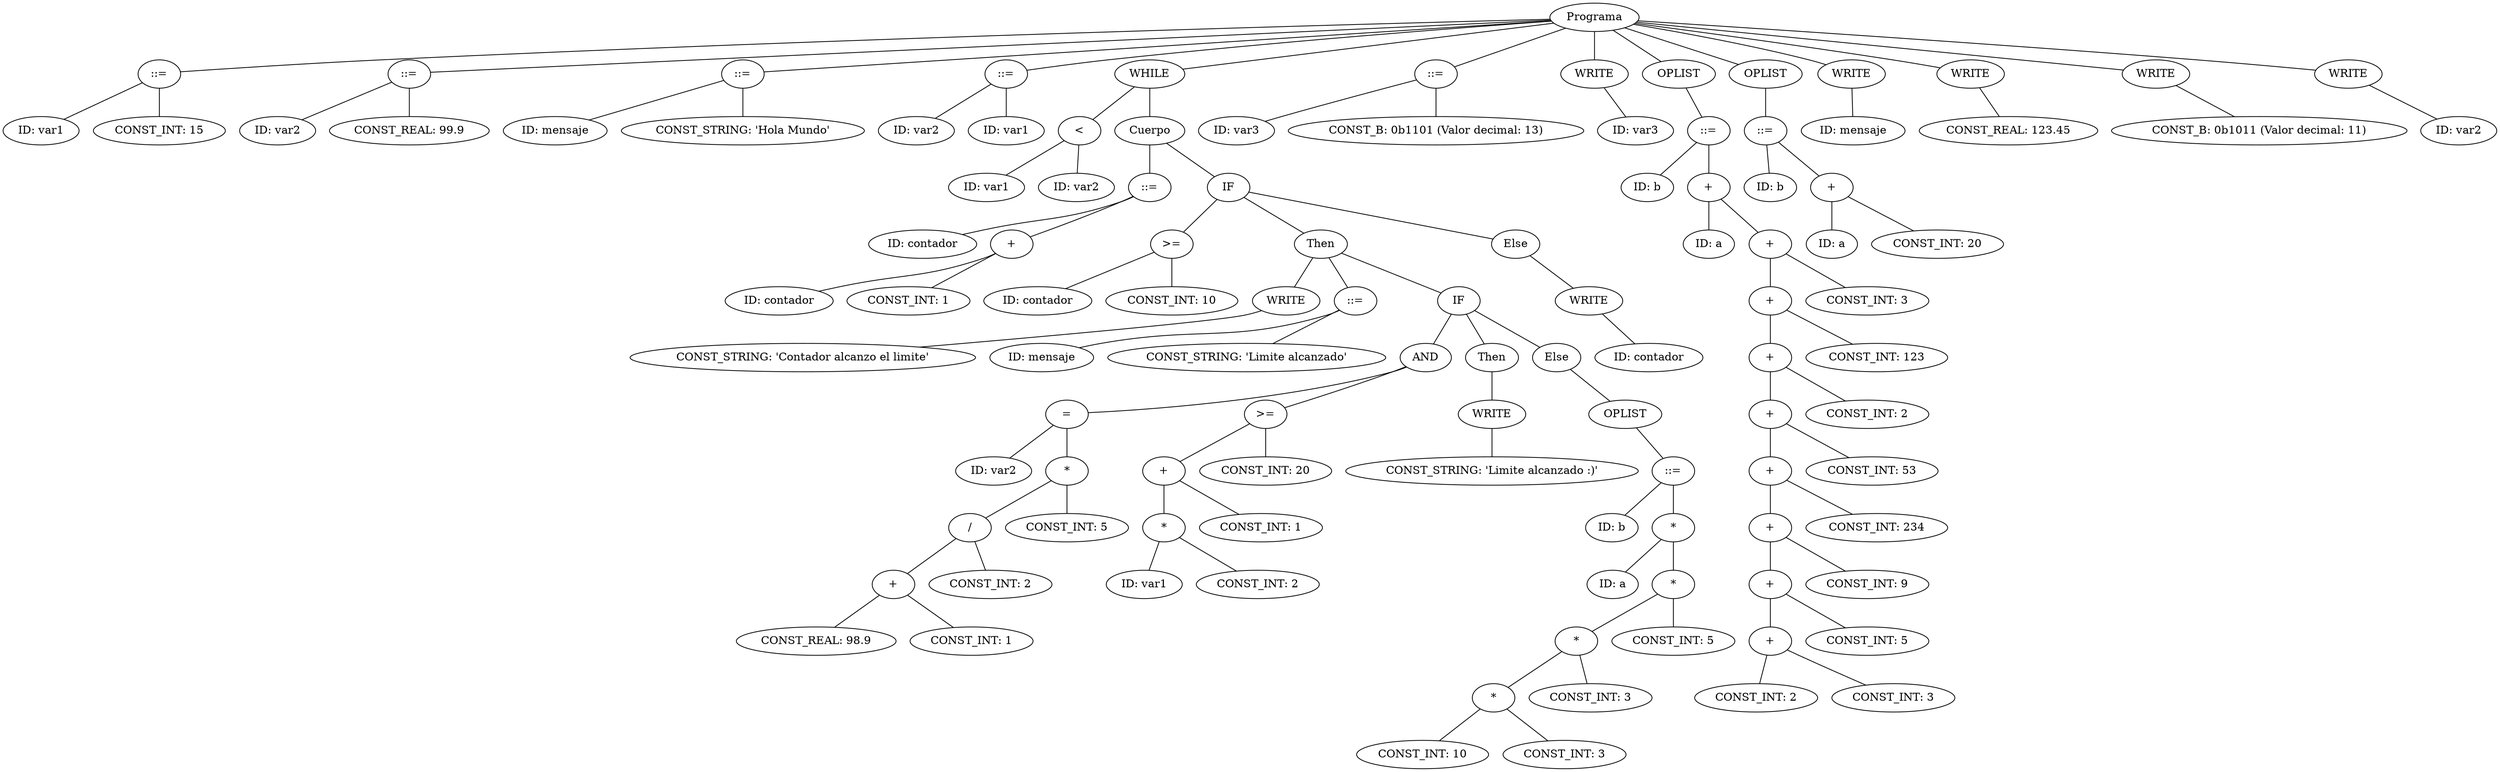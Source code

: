 graph G {nodo_1943560968 [label="Programa"]
nodo_911562091 [label="::="]
nodo_1943560968 -- nodo_911562091
nodo_731535580 [label="ID: var1"]
nodo_911562091 -- nodo_731535580
nodo_1398327146 [label="CONST_INT: 15"]
nodo_911562091 -- nodo_1398327146
nodo_1439347326 [label="::="]
nodo_1943560968 -- nodo_1439347326
nodo_889090067 [label="ID: var2"]
nodo_1439347326 -- nodo_889090067
nodo_266369838 [label="CONST_REAL: 99.9"]
nodo_1439347326 -- nodo_266369838
nodo_1104262863 [label="::="]
nodo_1943560968 -- nodo_1104262863
nodo_947149457 [label="ID: mensaje"]
nodo_1104262863 -- nodo_947149457
nodo_2120314729 [label="CONST_STRING: 'Hola Mundo'"]
nodo_1104262863 -- nodo_2120314729
nodo_942495395 [label="::="]
nodo_1943560968 -- nodo_942495395
nodo_2140460893 [label="ID: var2"]
nodo_942495395 -- nodo_2140460893
nodo_408752969 [label="ID: var1"]
nodo_942495395 -- nodo_408752969
nodo_229373119 [label="WHILE"]
nodo_1943560968 -- nodo_229373119
nodo_18794287 [label="<"]
nodo_229373119 -- nodo_18794287
nodo_859795886 [label="ID: var1"]
nodo_18794287 -- nodo_859795886
nodo_696587658 [label="ID: var2"]
nodo_18794287 -- nodo_696587658
nodo_2077218391 [label="Cuerpo"]
nodo_229373119 -- nodo_2077218391
nodo_574146636 [label="::="]
nodo_2077218391 -- nodo_574146636
nodo_1791127460 [label="ID: contador"]
nodo_574146636 -- nodo_1791127460
nodo_1953622594 [label="+"]
nodo_574146636 -- nodo_1953622594
nodo_1802116659 [label="ID: contador"]
nodo_1953622594 -- nodo_1802116659
nodo_1846673511 [label="CONST_INT: 1"]
nodo_1953622594 -- nodo_1846673511
nodo_80111838 [label="IF"]
nodo_2077218391 -- nodo_80111838
nodo_1452964597 [label=">="]
nodo_80111838 -- nodo_1452964597
nodo_168615745 [label="ID: contador"]
nodo_1452964597 -- nodo_168615745
nodo_1934241515 [label="CONST_INT: 10"]
nodo_1452964597 -- nodo_1934241515
nodo_1223306551 [label="Then"]
nodo_80111838 -- nodo_1223306551
nodo_906304885 [label="WRITE"]
nodo_1223306551 -- nodo_906304885
nodo_1520384547 [label="CONST_STRING: 'Contador alcanzo el limite'"]
nodo_906304885 -- nodo_1520384547
nodo_2013297389 [label="::="]
nodo_1223306551 -- nodo_2013297389
nodo_1629123407 [label="ID: mensaje"]
nodo_2013297389 -- nodo_1629123407
nodo_566950070 [label="CONST_STRING: 'Limite alcanzado'"]
nodo_2013297389 -- nodo_566950070
nodo_1519531319 [label="IF"]
nodo_1223306551 -- nodo_1519531319
nodo_1748432114 [label="AND"]
nodo_1519531319 -- nodo_1748432114
nodo_1839543843 [label="="]
nodo_1748432114 -- nodo_1839543843
nodo_2146051244 [label="ID: var2"]
nodo_1839543843 -- nodo_2146051244
nodo_288648074 [label="*"]
nodo_1839543843 -- nodo_288648074
nodo_1432636203 [label="/"]
nodo_288648074 -- nodo_1432636203
nodo_504688211 [label="+"]
nodo_1432636203 -- nodo_504688211
nodo_1760404656 [label="CONST_REAL: 98.9"]
nodo_504688211 -- nodo_1760404656
nodo_1543980880 [label="CONST_INT: 1"]
nodo_504688211 -- nodo_1543980880
nodo_657168687 [label="CONST_INT: 2"]
nodo_1432636203 -- nodo_657168687
nodo_353965710 [label="CONST_INT: 5"]
nodo_288648074 -- nodo_353965710
nodo_351900984 [label=">="]
nodo_1748432114 -- nodo_351900984
nodo_1517071374 [label="+"]
nodo_351900984 -- nodo_1517071374
nodo_765892482 [label="*"]
nodo_1517071374 -- nodo_765892482
nodo_1006145477 [label="ID: var1"]
nodo_765892482 -- nodo_1006145477
nodo_1562599981 [label="CONST_INT: 2"]
nodo_765892482 -- nodo_1562599981
nodo_649751111 [label="CONST_INT: 1"]
nodo_1517071374 -- nodo_649751111
nodo_2068489592 [label="CONST_INT: 20"]
nodo_351900984 -- nodo_2068489592
nodo_78875507 [label="Then"]
nodo_1519531319 -- nodo_78875507
nodo_1120383938 [label="WRITE"]
nodo_78875507 -- nodo_1120383938
nodo_937034127 [label="CONST_STRING: 'Limite alcanzado :)'"]
nodo_1120383938 -- nodo_937034127
nodo_429200233 [label="Else"]
nodo_1519531319 -- nodo_429200233
nodo_31849275 [label="OPLIST"]
nodo_429200233 -- nodo_31849275
nodo_2126709094 [label="::="]
nodo_31849275 -- nodo_2126709094
nodo_426942792 [label="ID: b"]
nodo_2126709094 -- nodo_426942792
nodo_1237337401 [label="*"]
nodo_2126709094 -- nodo_1237337401
nodo_676198228 [label="ID: a"]
nodo_1237337401 -- nodo_676198228
nodo_378446462 [label="*"]
nodo_1237337401 -- nodo_378446462
nodo_700278683 [label="*"]
nodo_378446462 -- nodo_700278683
nodo_809434265 [label="*"]
nodo_700278683 -- nodo_809434265
nodo_106949957 [label="CONST_INT: 10"]
nodo_809434265 -- nodo_106949957
nodo_1626412249 [label="CONST_INT: 3"]
nodo_809434265 -- nodo_1626412249
nodo_1812300142 [label="CONST_INT: 3"]
nodo_700278683 -- nodo_1812300142
nodo_733297901 [label="CONST_INT: 5"]
nodo_378446462 -- nodo_733297901
nodo_1383717147 [label="Else"]
nodo_80111838 -- nodo_1383717147
nodo_986077265 [label="WRITE"]
nodo_1383717147 -- nodo_986077265
nodo_2047389846 [label="ID: contador"]
nodo_986077265 -- nodo_2047389846
nodo_2019080558 [label="::="]
nodo_1943560968 -- nodo_2019080558
nodo_1685390975 [label="ID: var3"]
nodo_2019080558 -- nodo_1685390975
nodo_249406124 [label="CONST_B: 0b1101 (Valor decimal: 13)"]
nodo_2019080558 -- nodo_249406124
nodo_1828310640 [label="WRITE"]
nodo_1943560968 -- nodo_1828310640
nodo_1397378937 [label="ID: var3"]
nodo_1828310640 -- nodo_1397378937
nodo_1852055479 [label="OPLIST"]
nodo_1943560968 -- nodo_1852055479
nodo_577682170 [label="::="]
nodo_1852055479 -- nodo_577682170
nodo_4614793 [label="ID: b"]
nodo_577682170 -- nodo_4614793
nodo_1020207352 [label="+"]
nodo_577682170 -- nodo_1020207352
nodo_24566911 [label="ID: a"]
nodo_1020207352 -- nodo_24566911
nodo_688945846 [label="+"]
nodo_1020207352 -- nodo_688945846
nodo_1742033330 [label="+"]
nodo_688945846 -- nodo_1742033330
nodo_314007130 [label="+"]
nodo_1742033330 -- nodo_314007130
nodo_1059413497 [label="+"]
nodo_314007130 -- nodo_1059413497
nodo_124337234 [label="+"]
nodo_1059413497 -- nodo_124337234
nodo_1690450596 [label="+"]
nodo_124337234 -- nodo_1690450596
nodo_794844156 [label="+"]
nodo_1690450596 -- nodo_794844156
nodo_1277070675 [label="+"]
nodo_794844156 -- nodo_1277070675
nodo_1327620673 [label="CONST_INT: 2"]
nodo_1277070675 -- nodo_1327620673
nodo_407840821 [label="CONST_INT: 3"]
nodo_1277070675 -- nodo_407840821
nodo_728636311 [label="CONST_INT: 5"]
nodo_794844156 -- nodo_728636311
nodo_474787745 [label="CONST_INT: 9"]
nodo_1690450596 -- nodo_474787745
nodo_1556047235 [label="CONST_INT: 234"]
nodo_124337234 -- nodo_1556047235
nodo_1037099169 [label="CONST_INT: 53"]
nodo_1059413497 -- nodo_1037099169
nodo_1715074607 [label="CONST_INT: 2"]
nodo_314007130 -- nodo_1715074607
nodo_535915758 [label="CONST_INT: 123"]
nodo_1742033330 -- nodo_535915758
nodo_952472046 [label="CONST_INT: 3"]
nodo_688945846 -- nodo_952472046
nodo_44739519 [label="OPLIST"]
nodo_1943560968 -- nodo_44739519
nodo_730578251 [label="::="]
nodo_44739519 -- nodo_730578251
nodo_1057567432 [label="ID: b"]
nodo_730578251 -- nodo_1057567432
nodo_337833141 [label="+"]
nodo_730578251 -- nodo_337833141
nodo_727162406 [label="ID: a"]
nodo_337833141 -- nodo_727162406
nodo_2088189856 [label="CONST_INT: 20"]
nodo_337833141 -- nodo_2088189856
nodo_174105728 [label="WRITE"]
nodo_1943560968 -- nodo_174105728
nodo_2089375862 [label="ID: mensaje"]
nodo_174105728 -- nodo_2089375862
nodo_1807241071 [label="WRITE"]
nodo_1943560968 -- nodo_1807241071
nodo_779614087 [label="CONST_REAL: 123.45"]
nodo_1807241071 -- nodo_779614087
nodo_565973613 [label="WRITE"]
nodo_1943560968 -- nodo_565973613
nodo_390112452 [label="CONST_B: 0b1011 (Valor decimal: 11)"]
nodo_565973613 -- nodo_390112452
nodo_1042961012 [label="WRITE"]
nodo_1943560968 -- nodo_1042961012
nodo_795886073 [label="ID: var2"]
nodo_1042961012 -- nodo_795886073
}
